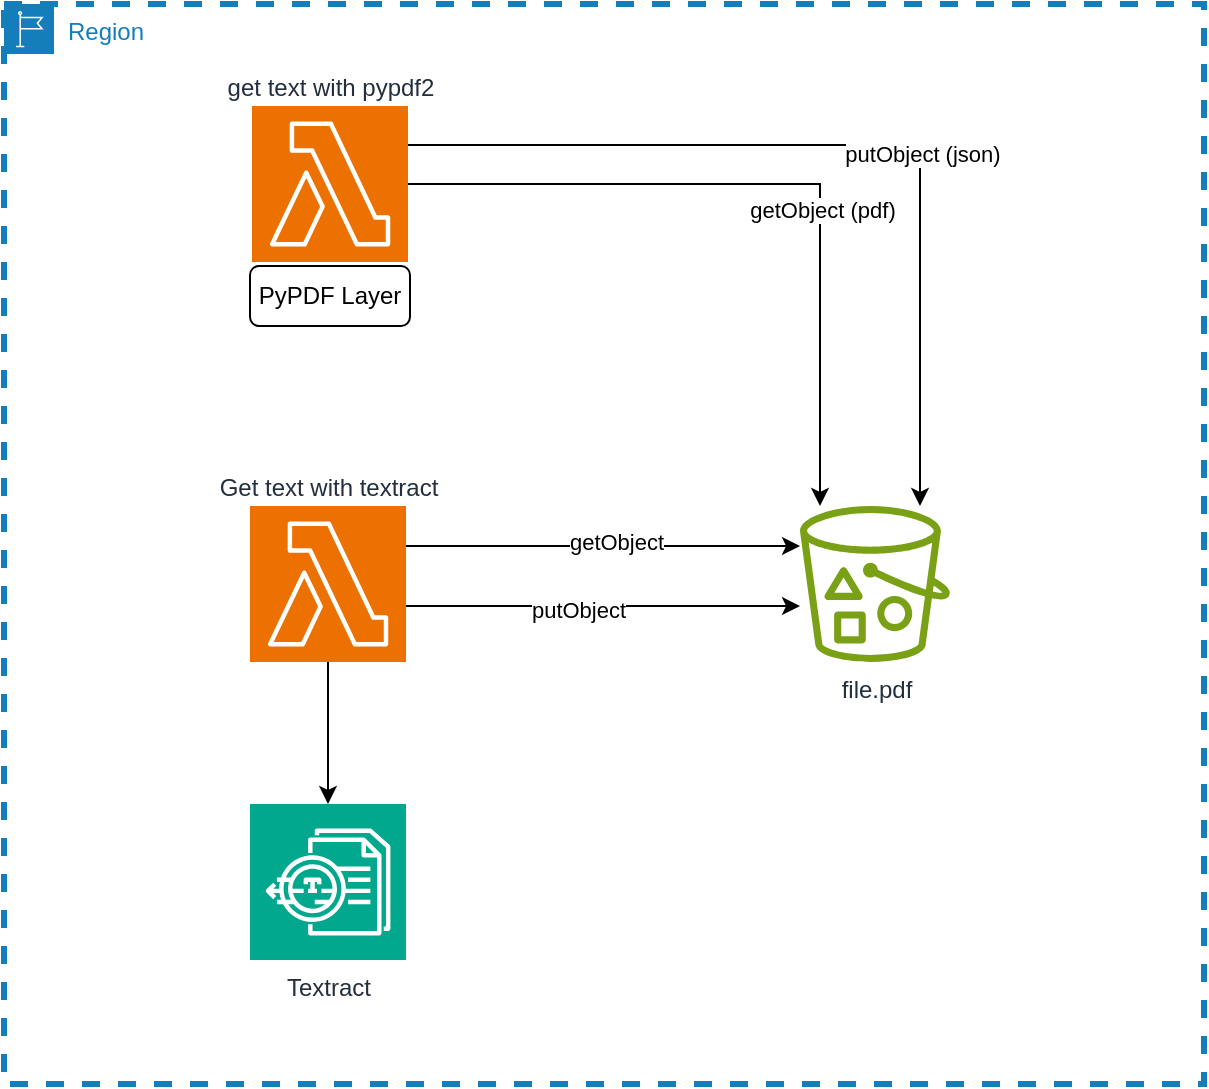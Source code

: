 <mxfile version="22.0.3" type="device">
  <diagram name="Página-1" id="2YGjJpXb_wfMLWi7bjAS">
    <mxGraphModel dx="1354" dy="674" grid="0" gridSize="10" guides="1" tooltips="1" connect="1" arrows="1" fold="1" page="0" pageScale="1" pageWidth="100" pageHeight="100" math="0" shadow="0">
      <root>
        <mxCell id="0" />
        <mxCell id="1" parent="0" />
        <mxCell id="mAAQZLlcl7MJ2HRjuUo3-2" value="Region" style="points=[[0,0],[0.25,0],[0.5,0],[0.75,0],[1,0],[1,0.25],[1,0.5],[1,0.75],[1,1],[0.75,1],[0.5,1],[0.25,1],[0,1],[0,0.75],[0,0.5],[0,0.25]];outlineConnect=0;gradientColor=none;html=1;whiteSpace=wrap;fontSize=12;fontStyle=0;container=1;pointerEvents=0;collapsible=0;recursiveResize=0;shape=mxgraph.aws4.group;grIcon=mxgraph.aws4.group_region;strokeColor=#147EBA;fillColor=none;verticalAlign=top;align=left;spacingLeft=30;fontColor=#147EBA;dashed=1;strokeWidth=3;" vertex="1" parent="1">
          <mxGeometry x="-300" y="260" width="600" height="540" as="geometry" />
        </mxCell>
        <mxCell id="mAAQZLlcl7MJ2HRjuUo3-1" value="file.pdf" style="sketch=0;outlineConnect=0;fontColor=#232F3E;gradientColor=none;fillColor=#7AA116;strokeColor=none;dashed=0;verticalLabelPosition=bottom;verticalAlign=top;align=center;html=1;fontSize=12;fontStyle=0;aspect=fixed;pointerEvents=1;shape=mxgraph.aws4.bucket_with_objects;" vertex="1" parent="mAAQZLlcl7MJ2HRjuUo3-2">
          <mxGeometry x="398" y="251" width="75" height="78" as="geometry" />
        </mxCell>
        <mxCell id="mAAQZLlcl7MJ2HRjuUo3-6" value="PyPDF Layer" style="rounded=1;whiteSpace=wrap;html=1;" vertex="1" parent="mAAQZLlcl7MJ2HRjuUo3-2">
          <mxGeometry x="123" y="131" width="80" height="30" as="geometry" />
        </mxCell>
        <mxCell id="mAAQZLlcl7MJ2HRjuUo3-8" style="edgeStyle=orthogonalEdgeStyle;rounded=0;orthogonalLoop=1;jettySize=auto;html=1;" edge="1" parent="mAAQZLlcl7MJ2HRjuUo3-2" source="mAAQZLlcl7MJ2HRjuUo3-7" target="mAAQZLlcl7MJ2HRjuUo3-1">
          <mxGeometry relative="1" as="geometry">
            <Array as="points">
              <mxPoint x="408" y="90" />
            </Array>
          </mxGeometry>
        </mxCell>
        <mxCell id="mAAQZLlcl7MJ2HRjuUo3-9" value="getObject (pdf)" style="edgeLabel;html=1;align=center;verticalAlign=middle;resizable=0;points=[];" vertex="1" connectable="0" parent="mAAQZLlcl7MJ2HRjuUo3-8">
          <mxGeometry x="0.191" y="1" relative="1" as="geometry">
            <mxPoint as="offset" />
          </mxGeometry>
        </mxCell>
        <mxCell id="mAAQZLlcl7MJ2HRjuUo3-7" value="get text with pypdf2" style="sketch=0;points=[[0,0,0],[0.25,0,0],[0.5,0,0],[0.75,0,0],[1,0,0],[0,1,0],[0.25,1,0],[0.5,1,0],[0.75,1,0],[1,1,0],[0,0.25,0],[0,0.5,0],[0,0.75,0],[1,0.25,0],[1,0.5,0],[1,0.75,0]];outlineConnect=0;fontColor=#232F3E;fillColor=#ED7100;strokeColor=#ffffff;dashed=0;verticalLabelPosition=top;verticalAlign=bottom;align=center;html=1;fontSize=12;fontStyle=0;aspect=fixed;shape=mxgraph.aws4.resourceIcon;resIcon=mxgraph.aws4.lambda;labelPosition=center;" vertex="1" parent="mAAQZLlcl7MJ2HRjuUo3-2">
          <mxGeometry x="124" y="51" width="78" height="78" as="geometry" />
        </mxCell>
        <mxCell id="mAAQZLlcl7MJ2HRjuUo3-10" style="edgeStyle=orthogonalEdgeStyle;rounded=0;orthogonalLoop=1;jettySize=auto;html=1;exitX=1;exitY=0.25;exitDx=0;exitDy=0;exitPerimeter=0;" edge="1" parent="mAAQZLlcl7MJ2HRjuUo3-2" source="mAAQZLlcl7MJ2HRjuUo3-7" target="mAAQZLlcl7MJ2HRjuUo3-1">
          <mxGeometry relative="1" as="geometry">
            <mxPoint x="337" y="100" as="sourcePoint" />
            <mxPoint x="446" y="251" as="targetPoint" />
            <Array as="points">
              <mxPoint x="458" y="71" />
            </Array>
          </mxGeometry>
        </mxCell>
        <mxCell id="mAAQZLlcl7MJ2HRjuUo3-11" value="putObject (json)" style="edgeLabel;html=1;align=center;verticalAlign=middle;resizable=0;points=[];" vertex="1" connectable="0" parent="mAAQZLlcl7MJ2HRjuUo3-10">
          <mxGeometry x="0.191" y="1" relative="1" as="geometry">
            <mxPoint as="offset" />
          </mxGeometry>
        </mxCell>
        <mxCell id="mAAQZLlcl7MJ2HRjuUo3-20" style="edgeStyle=orthogonalEdgeStyle;rounded=0;orthogonalLoop=1;jettySize=auto;html=1;" edge="1" parent="mAAQZLlcl7MJ2HRjuUo3-2" source="mAAQZLlcl7MJ2HRjuUo3-19" target="mAAQZLlcl7MJ2HRjuUo3-1">
          <mxGeometry relative="1" as="geometry">
            <Array as="points">
              <mxPoint x="358" y="271" />
              <mxPoint x="358" y="271" />
            </Array>
          </mxGeometry>
        </mxCell>
        <mxCell id="mAAQZLlcl7MJ2HRjuUo3-22" value="getObject" style="edgeLabel;html=1;align=center;verticalAlign=middle;resizable=0;points=[];" vertex="1" connectable="0" parent="mAAQZLlcl7MJ2HRjuUo3-20">
          <mxGeometry x="0.065" y="2" relative="1" as="geometry">
            <mxPoint as="offset" />
          </mxGeometry>
        </mxCell>
        <mxCell id="mAAQZLlcl7MJ2HRjuUo3-21" style="edgeStyle=orthogonalEdgeStyle;rounded=0;orthogonalLoop=1;jettySize=auto;html=1;" edge="1" parent="mAAQZLlcl7MJ2HRjuUo3-2" source="mAAQZLlcl7MJ2HRjuUo3-19" target="mAAQZLlcl7MJ2HRjuUo3-1">
          <mxGeometry relative="1" as="geometry">
            <Array as="points">
              <mxPoint x="358" y="301" />
              <mxPoint x="358" y="301" />
            </Array>
          </mxGeometry>
        </mxCell>
        <mxCell id="mAAQZLlcl7MJ2HRjuUo3-23" value="putObject" style="edgeLabel;html=1;align=center;verticalAlign=middle;resizable=0;points=[];" vertex="1" connectable="0" parent="mAAQZLlcl7MJ2HRjuUo3-21">
          <mxGeometry x="-0.131" y="-2" relative="1" as="geometry">
            <mxPoint as="offset" />
          </mxGeometry>
        </mxCell>
        <mxCell id="mAAQZLlcl7MJ2HRjuUo3-19" value="Get text with textract" style="sketch=0;points=[[0,0,0],[0.25,0,0],[0.5,0,0],[0.75,0,0],[1,0,0],[0,1,0],[0.25,1,0],[0.5,1,0],[0.75,1,0],[1,1,0],[0,0.25,0],[0,0.5,0],[0,0.75,0],[1,0.25,0],[1,0.5,0],[1,0.75,0]];outlineConnect=0;fontColor=#232F3E;fillColor=#ED7100;strokeColor=#ffffff;dashed=0;verticalLabelPosition=top;verticalAlign=bottom;align=center;html=1;fontSize=12;fontStyle=0;aspect=fixed;shape=mxgraph.aws4.resourceIcon;resIcon=mxgraph.aws4.lambda;labelPosition=center;" vertex="1" parent="mAAQZLlcl7MJ2HRjuUo3-2">
          <mxGeometry x="123" y="251" width="78" height="78" as="geometry" />
        </mxCell>
        <mxCell id="mAAQZLlcl7MJ2HRjuUo3-24" value="Textract" style="sketch=0;points=[[0,0,0],[0.25,0,0],[0.5,0,0],[0.75,0,0],[1,0,0],[0,1,0],[0.25,1,0],[0.5,1,0],[0.75,1,0],[1,1,0],[0,0.25,0],[0,0.5,0],[0,0.75,0],[1,0.25,0],[1,0.5,0],[1,0.75,0]];outlineConnect=0;fontColor=#232F3E;fillColor=#01A88D;strokeColor=#ffffff;dashed=0;verticalLabelPosition=bottom;verticalAlign=top;align=center;html=1;fontSize=12;fontStyle=0;aspect=fixed;shape=mxgraph.aws4.resourceIcon;resIcon=mxgraph.aws4.textract;" vertex="1" parent="mAAQZLlcl7MJ2HRjuUo3-2">
          <mxGeometry x="123" y="400" width="78" height="78" as="geometry" />
        </mxCell>
        <mxCell id="mAAQZLlcl7MJ2HRjuUo3-25" style="edgeStyle=orthogonalEdgeStyle;rounded=0;orthogonalLoop=1;jettySize=auto;html=1;entryX=0.5;entryY=0;entryDx=0;entryDy=0;entryPerimeter=0;" edge="1" parent="mAAQZLlcl7MJ2HRjuUo3-2" source="mAAQZLlcl7MJ2HRjuUo3-19" target="mAAQZLlcl7MJ2HRjuUo3-24">
          <mxGeometry relative="1" as="geometry" />
        </mxCell>
      </root>
    </mxGraphModel>
  </diagram>
</mxfile>

